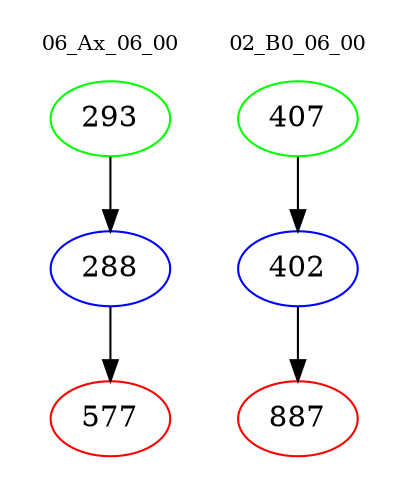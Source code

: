 digraph{
subgraph cluster_0 {
color = white
label = "06_Ax_06_00";
fontsize=10;
T0_293 [label="293", color="green"]
T0_293 -> T0_288 [color="black"]
T0_288 [label="288", color="blue"]
T0_288 -> T0_577 [color="black"]
T0_577 [label="577", color="red"]
}
subgraph cluster_1 {
color = white
label = "02_B0_06_00";
fontsize=10;
T1_407 [label="407", color="green"]
T1_407 -> T1_402 [color="black"]
T1_402 [label="402", color="blue"]
T1_402 -> T1_887 [color="black"]
T1_887 [label="887", color="red"]
}
}
